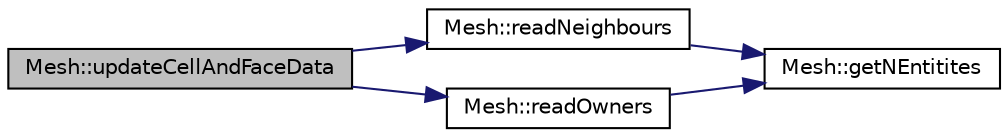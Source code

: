 digraph "Mesh::updateCellAndFaceData"
{
 // LATEX_PDF_SIZE
  bgcolor="transparent";
  edge [fontname="Helvetica",fontsize="10",labelfontname="Helvetica",labelfontsize="10"];
  node [fontname="Helvetica",fontsize="10",shape=record];
  rankdir="LR";
  Node1 [label="Mesh::updateCellAndFaceData",height=0.2,width=0.4,color="black", fillcolor="grey75", style="filled", fontcolor="black",tooltip=" "];
  Node1 -> Node2 [color="midnightblue",fontsize="10",style="solid",fontname="Helvetica"];
  Node2 [label="Mesh::readNeighbours",height=0.2,width=0.4,color="black",URL="$classMesh.html#a77be57ef6a47456f2347fcffb9e56461",tooltip=" "];
  Node2 -> Node3 [color="midnightblue",fontsize="10",style="solid",fontname="Helvetica"];
  Node3 [label="Mesh::getNEntitites",height=0.2,width=0.4,color="black",URL="$classMesh.html#af397c5929deb631f4bade90092b002fe",tooltip=" "];
  Node1 -> Node4 [color="midnightblue",fontsize="10",style="solid",fontname="Helvetica"];
  Node4 [label="Mesh::readOwners",height=0.2,width=0.4,color="black",URL="$classMesh.html#a819a376af40d54b037040bb6dc20e3f3",tooltip=" "];
  Node4 -> Node3 [color="midnightblue",fontsize="10",style="solid",fontname="Helvetica"];
}
